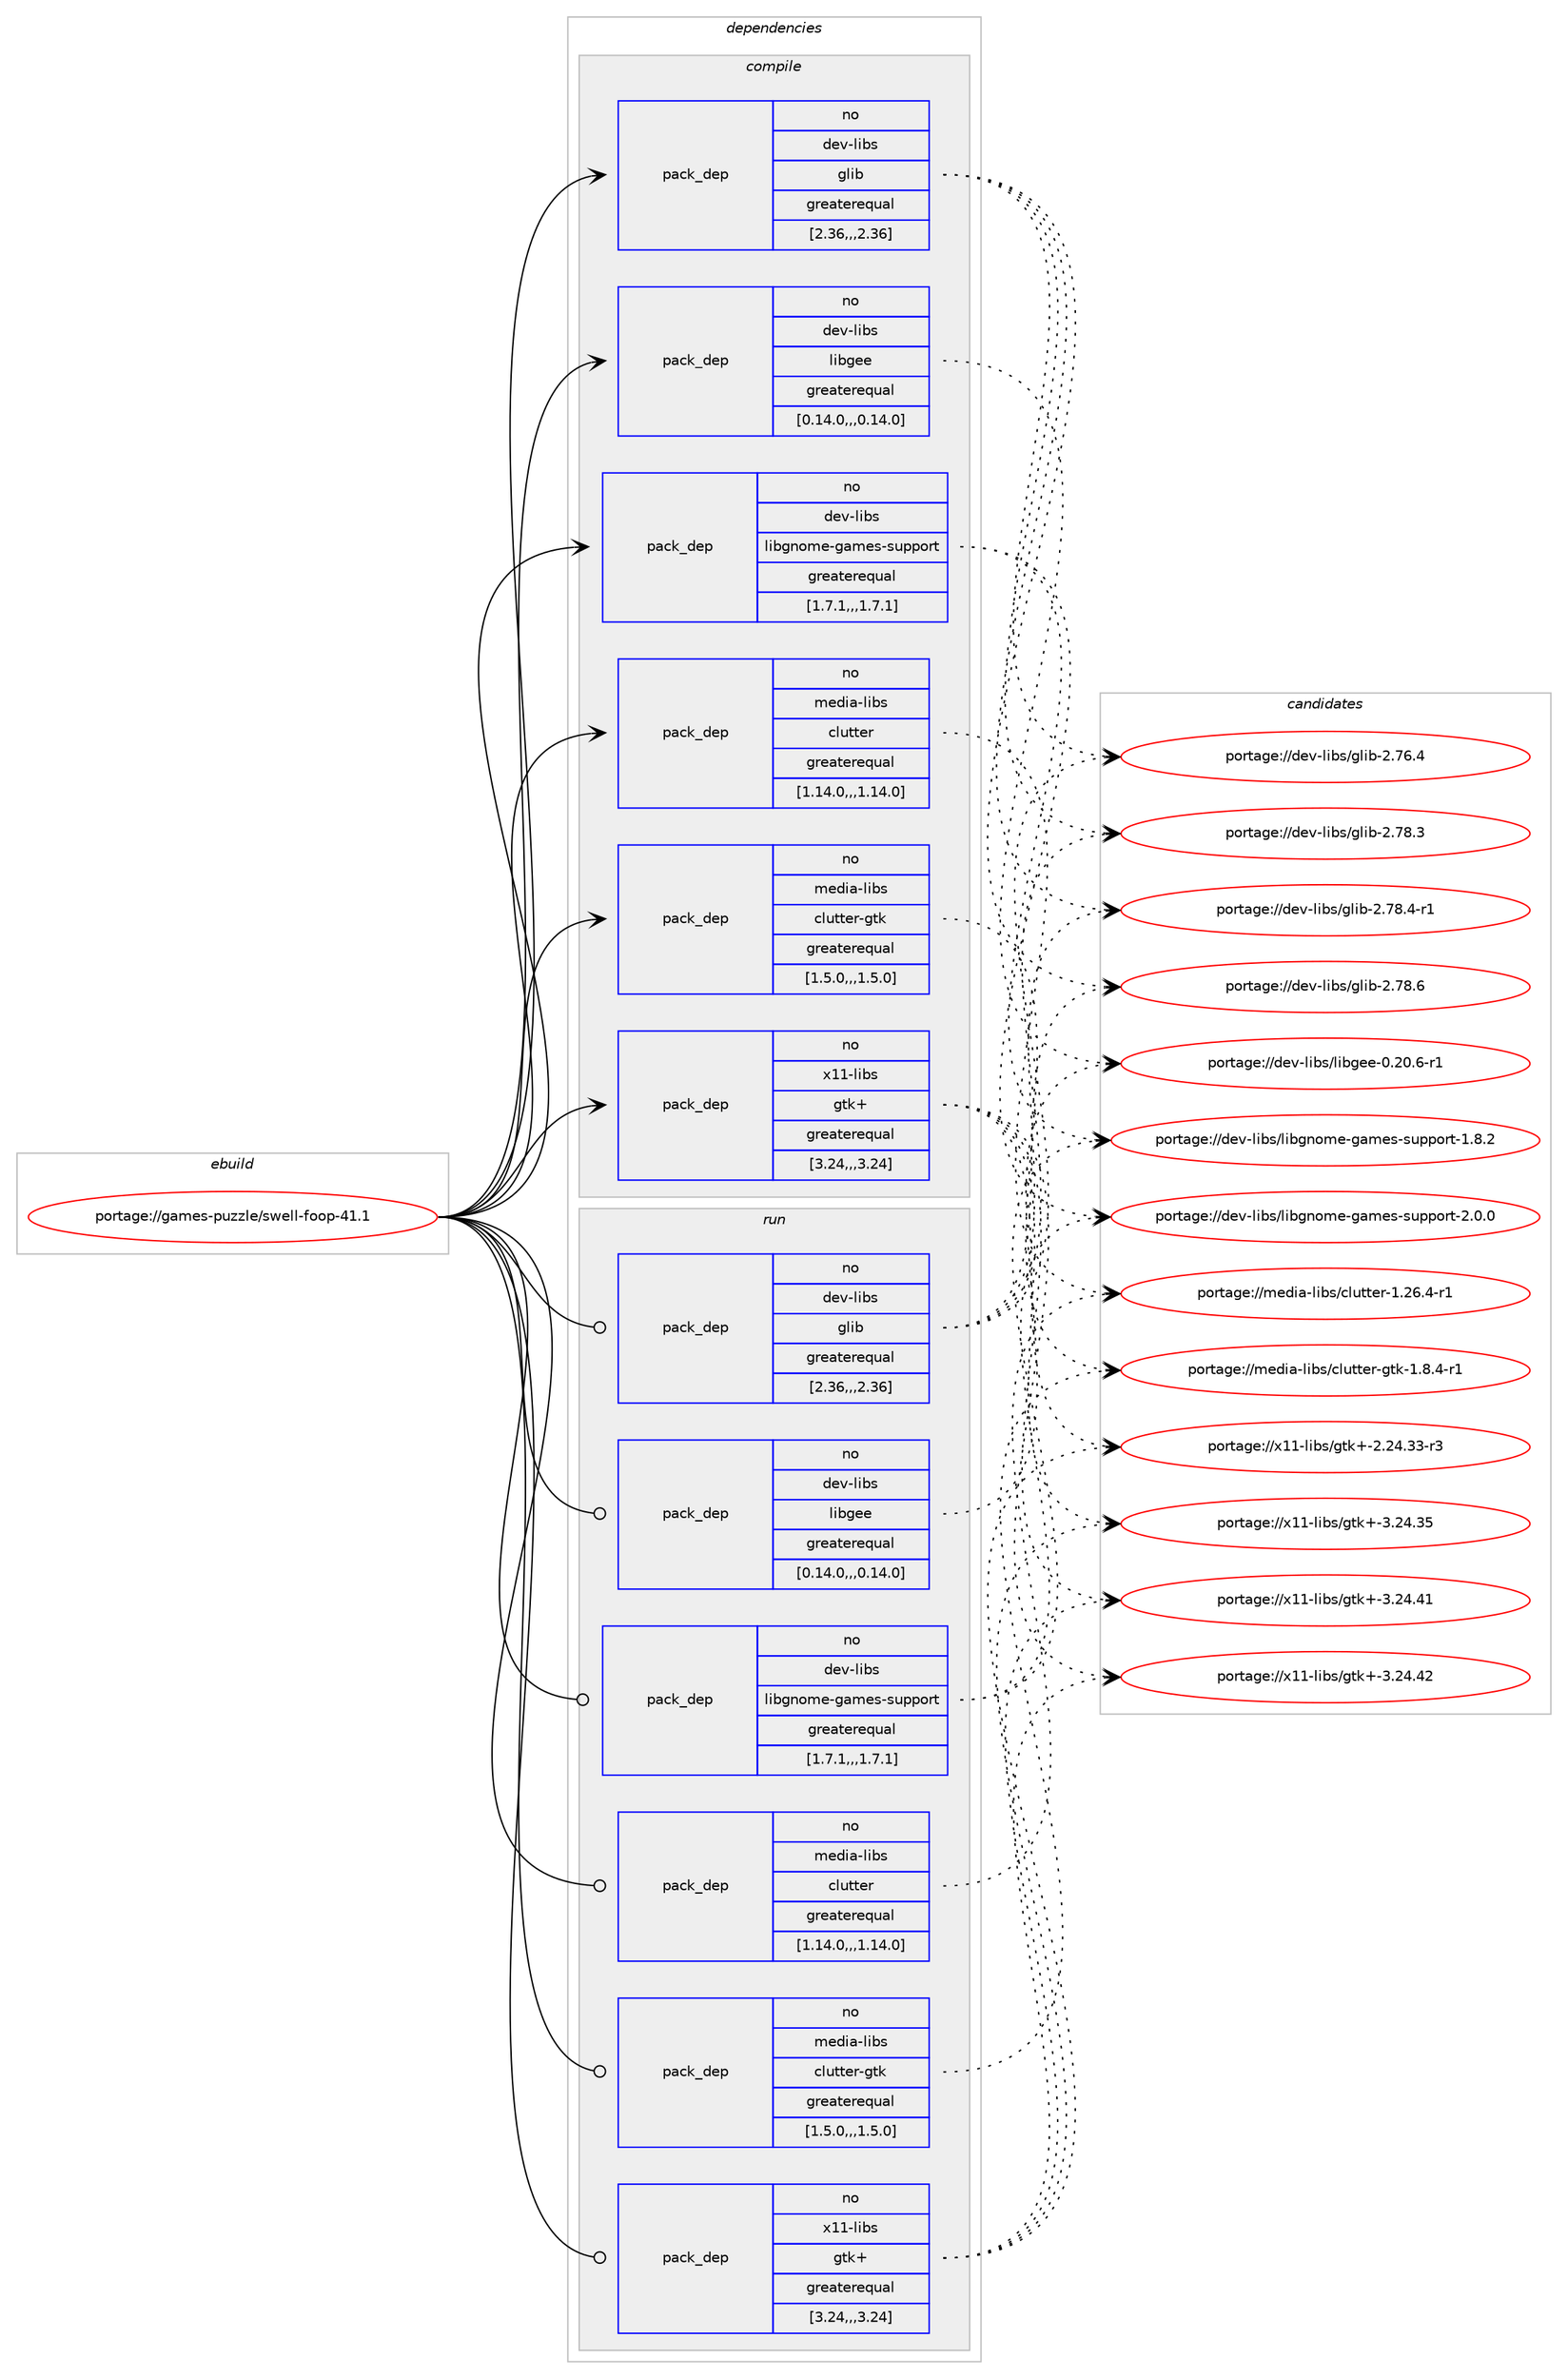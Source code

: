 digraph prolog {

# *************
# Graph options
# *************

newrank=true;
concentrate=true;
compound=true;
graph [rankdir=LR,fontname=Helvetica,fontsize=10,ranksep=1.5];#, ranksep=2.5, nodesep=0.2];
edge  [arrowhead=vee];
node  [fontname=Helvetica,fontsize=10];

# **********
# The ebuild
# **********

subgraph cluster_leftcol {
color=gray;
rank=same;
label=<<i>ebuild</i>>;
id [label="portage://games-puzzle/swell-foop-41.1", color=red, width=4, href="../games-puzzle/swell-foop-41.1.svg"];
}

# ****************
# The dependencies
# ****************

subgraph cluster_midcol {
color=gray;
label=<<i>dependencies</i>>;
subgraph cluster_compile {
fillcolor="#eeeeee";
style=filled;
label=<<i>compile</i>>;
subgraph pack163009 {
dependency227345 [label=<<TABLE BORDER="0" CELLBORDER="1" CELLSPACING="0" CELLPADDING="4" WIDTH="220"><TR><TD ROWSPAN="6" CELLPADDING="30">pack_dep</TD></TR><TR><TD WIDTH="110">no</TD></TR><TR><TD>dev-libs</TD></TR><TR><TD>glib</TD></TR><TR><TD>greaterequal</TD></TR><TR><TD>[2.36,,,2.36]</TD></TR></TABLE>>, shape=none, color=blue];
}
id:e -> dependency227345:w [weight=20,style="solid",arrowhead="vee"];
subgraph pack163010 {
dependency227346 [label=<<TABLE BORDER="0" CELLBORDER="1" CELLSPACING="0" CELLPADDING="4" WIDTH="220"><TR><TD ROWSPAN="6" CELLPADDING="30">pack_dep</TD></TR><TR><TD WIDTH="110">no</TD></TR><TR><TD>dev-libs</TD></TR><TR><TD>libgee</TD></TR><TR><TD>greaterequal</TD></TR><TR><TD>[0.14.0,,,0.14.0]</TD></TR></TABLE>>, shape=none, color=blue];
}
id:e -> dependency227346:w [weight=20,style="solid",arrowhead="vee"];
subgraph pack163011 {
dependency227347 [label=<<TABLE BORDER="0" CELLBORDER="1" CELLSPACING="0" CELLPADDING="4" WIDTH="220"><TR><TD ROWSPAN="6" CELLPADDING="30">pack_dep</TD></TR><TR><TD WIDTH="110">no</TD></TR><TR><TD>dev-libs</TD></TR><TR><TD>libgnome-games-support</TD></TR><TR><TD>greaterequal</TD></TR><TR><TD>[1.7.1,,,1.7.1]</TD></TR></TABLE>>, shape=none, color=blue];
}
id:e -> dependency227347:w [weight=20,style="solid",arrowhead="vee"];
subgraph pack163012 {
dependency227348 [label=<<TABLE BORDER="0" CELLBORDER="1" CELLSPACING="0" CELLPADDING="4" WIDTH="220"><TR><TD ROWSPAN="6" CELLPADDING="30">pack_dep</TD></TR><TR><TD WIDTH="110">no</TD></TR><TR><TD>media-libs</TD></TR><TR><TD>clutter</TD></TR><TR><TD>greaterequal</TD></TR><TR><TD>[1.14.0,,,1.14.0]</TD></TR></TABLE>>, shape=none, color=blue];
}
id:e -> dependency227348:w [weight=20,style="solid",arrowhead="vee"];
subgraph pack163013 {
dependency227349 [label=<<TABLE BORDER="0" CELLBORDER="1" CELLSPACING="0" CELLPADDING="4" WIDTH="220"><TR><TD ROWSPAN="6" CELLPADDING="30">pack_dep</TD></TR><TR><TD WIDTH="110">no</TD></TR><TR><TD>media-libs</TD></TR><TR><TD>clutter-gtk</TD></TR><TR><TD>greaterequal</TD></TR><TR><TD>[1.5.0,,,1.5.0]</TD></TR></TABLE>>, shape=none, color=blue];
}
id:e -> dependency227349:w [weight=20,style="solid",arrowhead="vee"];
subgraph pack163014 {
dependency227350 [label=<<TABLE BORDER="0" CELLBORDER="1" CELLSPACING="0" CELLPADDING="4" WIDTH="220"><TR><TD ROWSPAN="6" CELLPADDING="30">pack_dep</TD></TR><TR><TD WIDTH="110">no</TD></TR><TR><TD>x11-libs</TD></TR><TR><TD>gtk+</TD></TR><TR><TD>greaterequal</TD></TR><TR><TD>[3.24,,,3.24]</TD></TR></TABLE>>, shape=none, color=blue];
}
id:e -> dependency227350:w [weight=20,style="solid",arrowhead="vee"];
}
subgraph cluster_compileandrun {
fillcolor="#eeeeee";
style=filled;
label=<<i>compile and run</i>>;
}
subgraph cluster_run {
fillcolor="#eeeeee";
style=filled;
label=<<i>run</i>>;
subgraph pack163015 {
dependency227351 [label=<<TABLE BORDER="0" CELLBORDER="1" CELLSPACING="0" CELLPADDING="4" WIDTH="220"><TR><TD ROWSPAN="6" CELLPADDING="30">pack_dep</TD></TR><TR><TD WIDTH="110">no</TD></TR><TR><TD>dev-libs</TD></TR><TR><TD>glib</TD></TR><TR><TD>greaterequal</TD></TR><TR><TD>[2.36,,,2.36]</TD></TR></TABLE>>, shape=none, color=blue];
}
id:e -> dependency227351:w [weight=20,style="solid",arrowhead="odot"];
subgraph pack163016 {
dependency227352 [label=<<TABLE BORDER="0" CELLBORDER="1" CELLSPACING="0" CELLPADDING="4" WIDTH="220"><TR><TD ROWSPAN="6" CELLPADDING="30">pack_dep</TD></TR><TR><TD WIDTH="110">no</TD></TR><TR><TD>dev-libs</TD></TR><TR><TD>libgee</TD></TR><TR><TD>greaterequal</TD></TR><TR><TD>[0.14.0,,,0.14.0]</TD></TR></TABLE>>, shape=none, color=blue];
}
id:e -> dependency227352:w [weight=20,style="solid",arrowhead="odot"];
subgraph pack163017 {
dependency227353 [label=<<TABLE BORDER="0" CELLBORDER="1" CELLSPACING="0" CELLPADDING="4" WIDTH="220"><TR><TD ROWSPAN="6" CELLPADDING="30">pack_dep</TD></TR><TR><TD WIDTH="110">no</TD></TR><TR><TD>dev-libs</TD></TR><TR><TD>libgnome-games-support</TD></TR><TR><TD>greaterequal</TD></TR><TR><TD>[1.7.1,,,1.7.1]</TD></TR></TABLE>>, shape=none, color=blue];
}
id:e -> dependency227353:w [weight=20,style="solid",arrowhead="odot"];
subgraph pack163018 {
dependency227354 [label=<<TABLE BORDER="0" CELLBORDER="1" CELLSPACING="0" CELLPADDING="4" WIDTH="220"><TR><TD ROWSPAN="6" CELLPADDING="30">pack_dep</TD></TR><TR><TD WIDTH="110">no</TD></TR><TR><TD>media-libs</TD></TR><TR><TD>clutter</TD></TR><TR><TD>greaterequal</TD></TR><TR><TD>[1.14.0,,,1.14.0]</TD></TR></TABLE>>, shape=none, color=blue];
}
id:e -> dependency227354:w [weight=20,style="solid",arrowhead="odot"];
subgraph pack163019 {
dependency227355 [label=<<TABLE BORDER="0" CELLBORDER="1" CELLSPACING="0" CELLPADDING="4" WIDTH="220"><TR><TD ROWSPAN="6" CELLPADDING="30">pack_dep</TD></TR><TR><TD WIDTH="110">no</TD></TR><TR><TD>media-libs</TD></TR><TR><TD>clutter-gtk</TD></TR><TR><TD>greaterequal</TD></TR><TR><TD>[1.5.0,,,1.5.0]</TD></TR></TABLE>>, shape=none, color=blue];
}
id:e -> dependency227355:w [weight=20,style="solid",arrowhead="odot"];
subgraph pack163020 {
dependency227356 [label=<<TABLE BORDER="0" CELLBORDER="1" CELLSPACING="0" CELLPADDING="4" WIDTH="220"><TR><TD ROWSPAN="6" CELLPADDING="30">pack_dep</TD></TR><TR><TD WIDTH="110">no</TD></TR><TR><TD>x11-libs</TD></TR><TR><TD>gtk+</TD></TR><TR><TD>greaterequal</TD></TR><TR><TD>[3.24,,,3.24]</TD></TR></TABLE>>, shape=none, color=blue];
}
id:e -> dependency227356:w [weight=20,style="solid",arrowhead="odot"];
}
}

# **************
# The candidates
# **************

subgraph cluster_choices {
rank=same;
color=gray;
label=<<i>candidates</i>>;

subgraph choice163009 {
color=black;
nodesep=1;
choice1001011184510810598115471031081059845504655544652 [label="portage://dev-libs/glib-2.76.4", color=red, width=4,href="../dev-libs/glib-2.76.4.svg"];
choice1001011184510810598115471031081059845504655564651 [label="portage://dev-libs/glib-2.78.3", color=red, width=4,href="../dev-libs/glib-2.78.3.svg"];
choice10010111845108105981154710310810598455046555646524511449 [label="portage://dev-libs/glib-2.78.4-r1", color=red, width=4,href="../dev-libs/glib-2.78.4-r1.svg"];
choice1001011184510810598115471031081059845504655564654 [label="portage://dev-libs/glib-2.78.6", color=red, width=4,href="../dev-libs/glib-2.78.6.svg"];
dependency227345:e -> choice1001011184510810598115471031081059845504655544652:w [style=dotted,weight="100"];
dependency227345:e -> choice1001011184510810598115471031081059845504655564651:w [style=dotted,weight="100"];
dependency227345:e -> choice10010111845108105981154710310810598455046555646524511449:w [style=dotted,weight="100"];
dependency227345:e -> choice1001011184510810598115471031081059845504655564654:w [style=dotted,weight="100"];
}
subgraph choice163010 {
color=black;
nodesep=1;
choice10010111845108105981154710810598103101101454846504846544511449 [label="portage://dev-libs/libgee-0.20.6-r1", color=red, width=4,href="../dev-libs/libgee-0.20.6-r1.svg"];
dependency227346:e -> choice10010111845108105981154710810598103101101454846504846544511449:w [style=dotted,weight="100"];
}
subgraph choice163011 {
color=black;
nodesep=1;
choice10010111845108105981154710810598103110111109101451039710910111545115117112112111114116454946564650 [label="portage://dev-libs/libgnome-games-support-1.8.2", color=red, width=4,href="../dev-libs/libgnome-games-support-1.8.2.svg"];
choice10010111845108105981154710810598103110111109101451039710910111545115117112112111114116455046484648 [label="portage://dev-libs/libgnome-games-support-2.0.0", color=red, width=4,href="../dev-libs/libgnome-games-support-2.0.0.svg"];
dependency227347:e -> choice10010111845108105981154710810598103110111109101451039710910111545115117112112111114116454946564650:w [style=dotted,weight="100"];
dependency227347:e -> choice10010111845108105981154710810598103110111109101451039710910111545115117112112111114116455046484648:w [style=dotted,weight="100"];
}
subgraph choice163012 {
color=black;
nodesep=1;
choice1091011001059745108105981154799108117116116101114454946505446524511449 [label="portage://media-libs/clutter-1.26.4-r1", color=red, width=4,href="../media-libs/clutter-1.26.4-r1.svg"];
dependency227348:e -> choice1091011001059745108105981154799108117116116101114454946505446524511449:w [style=dotted,weight="100"];
}
subgraph choice163013 {
color=black;
nodesep=1;
choice1091011001059745108105981154799108117116116101114451031161074549465646524511449 [label="portage://media-libs/clutter-gtk-1.8.4-r1", color=red, width=4,href="../media-libs/clutter-gtk-1.8.4-r1.svg"];
dependency227349:e -> choice1091011001059745108105981154799108117116116101114451031161074549465646524511449:w [style=dotted,weight="100"];
}
subgraph choice163014 {
color=black;
nodesep=1;
choice12049494510810598115471031161074345504650524651514511451 [label="portage://x11-libs/gtk+-2.24.33-r3", color=red, width=4,href="../x11-libs/gtk+-2.24.33-r3.svg"];
choice1204949451081059811547103116107434551465052465153 [label="portage://x11-libs/gtk+-3.24.35", color=red, width=4,href="../x11-libs/gtk+-3.24.35.svg"];
choice1204949451081059811547103116107434551465052465249 [label="portage://x11-libs/gtk+-3.24.41", color=red, width=4,href="../x11-libs/gtk+-3.24.41.svg"];
choice1204949451081059811547103116107434551465052465250 [label="portage://x11-libs/gtk+-3.24.42", color=red, width=4,href="../x11-libs/gtk+-3.24.42.svg"];
dependency227350:e -> choice12049494510810598115471031161074345504650524651514511451:w [style=dotted,weight="100"];
dependency227350:e -> choice1204949451081059811547103116107434551465052465153:w [style=dotted,weight="100"];
dependency227350:e -> choice1204949451081059811547103116107434551465052465249:w [style=dotted,weight="100"];
dependency227350:e -> choice1204949451081059811547103116107434551465052465250:w [style=dotted,weight="100"];
}
subgraph choice163015 {
color=black;
nodesep=1;
choice1001011184510810598115471031081059845504655544652 [label="portage://dev-libs/glib-2.76.4", color=red, width=4,href="../dev-libs/glib-2.76.4.svg"];
choice1001011184510810598115471031081059845504655564651 [label="portage://dev-libs/glib-2.78.3", color=red, width=4,href="../dev-libs/glib-2.78.3.svg"];
choice10010111845108105981154710310810598455046555646524511449 [label="portage://dev-libs/glib-2.78.4-r1", color=red, width=4,href="../dev-libs/glib-2.78.4-r1.svg"];
choice1001011184510810598115471031081059845504655564654 [label="portage://dev-libs/glib-2.78.6", color=red, width=4,href="../dev-libs/glib-2.78.6.svg"];
dependency227351:e -> choice1001011184510810598115471031081059845504655544652:w [style=dotted,weight="100"];
dependency227351:e -> choice1001011184510810598115471031081059845504655564651:w [style=dotted,weight="100"];
dependency227351:e -> choice10010111845108105981154710310810598455046555646524511449:w [style=dotted,weight="100"];
dependency227351:e -> choice1001011184510810598115471031081059845504655564654:w [style=dotted,weight="100"];
}
subgraph choice163016 {
color=black;
nodesep=1;
choice10010111845108105981154710810598103101101454846504846544511449 [label="portage://dev-libs/libgee-0.20.6-r1", color=red, width=4,href="../dev-libs/libgee-0.20.6-r1.svg"];
dependency227352:e -> choice10010111845108105981154710810598103101101454846504846544511449:w [style=dotted,weight="100"];
}
subgraph choice163017 {
color=black;
nodesep=1;
choice10010111845108105981154710810598103110111109101451039710910111545115117112112111114116454946564650 [label="portage://dev-libs/libgnome-games-support-1.8.2", color=red, width=4,href="../dev-libs/libgnome-games-support-1.8.2.svg"];
choice10010111845108105981154710810598103110111109101451039710910111545115117112112111114116455046484648 [label="portage://dev-libs/libgnome-games-support-2.0.0", color=red, width=4,href="../dev-libs/libgnome-games-support-2.0.0.svg"];
dependency227353:e -> choice10010111845108105981154710810598103110111109101451039710910111545115117112112111114116454946564650:w [style=dotted,weight="100"];
dependency227353:e -> choice10010111845108105981154710810598103110111109101451039710910111545115117112112111114116455046484648:w [style=dotted,weight="100"];
}
subgraph choice163018 {
color=black;
nodesep=1;
choice1091011001059745108105981154799108117116116101114454946505446524511449 [label="portage://media-libs/clutter-1.26.4-r1", color=red, width=4,href="../media-libs/clutter-1.26.4-r1.svg"];
dependency227354:e -> choice1091011001059745108105981154799108117116116101114454946505446524511449:w [style=dotted,weight="100"];
}
subgraph choice163019 {
color=black;
nodesep=1;
choice1091011001059745108105981154799108117116116101114451031161074549465646524511449 [label="portage://media-libs/clutter-gtk-1.8.4-r1", color=red, width=4,href="../media-libs/clutter-gtk-1.8.4-r1.svg"];
dependency227355:e -> choice1091011001059745108105981154799108117116116101114451031161074549465646524511449:w [style=dotted,weight="100"];
}
subgraph choice163020 {
color=black;
nodesep=1;
choice12049494510810598115471031161074345504650524651514511451 [label="portage://x11-libs/gtk+-2.24.33-r3", color=red, width=4,href="../x11-libs/gtk+-2.24.33-r3.svg"];
choice1204949451081059811547103116107434551465052465153 [label="portage://x11-libs/gtk+-3.24.35", color=red, width=4,href="../x11-libs/gtk+-3.24.35.svg"];
choice1204949451081059811547103116107434551465052465249 [label="portage://x11-libs/gtk+-3.24.41", color=red, width=4,href="../x11-libs/gtk+-3.24.41.svg"];
choice1204949451081059811547103116107434551465052465250 [label="portage://x11-libs/gtk+-3.24.42", color=red, width=4,href="../x11-libs/gtk+-3.24.42.svg"];
dependency227356:e -> choice12049494510810598115471031161074345504650524651514511451:w [style=dotted,weight="100"];
dependency227356:e -> choice1204949451081059811547103116107434551465052465153:w [style=dotted,weight="100"];
dependency227356:e -> choice1204949451081059811547103116107434551465052465249:w [style=dotted,weight="100"];
dependency227356:e -> choice1204949451081059811547103116107434551465052465250:w [style=dotted,weight="100"];
}
}

}
